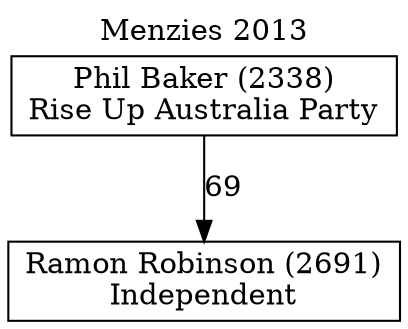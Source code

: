 // House preference flow
digraph "Ramon Robinson (2691)_Menzies_2013" {
	graph [label="Menzies 2013" labelloc=t mclimit=10]
	node [shape=box]
	"Ramon Robinson (2691)" [label="Ramon Robinson (2691)
Independent"]
	"Phil Baker (2338)" [label="Phil Baker (2338)
Rise Up Australia Party"]
	"Phil Baker (2338)" -> "Ramon Robinson (2691)" [label=69]
}
